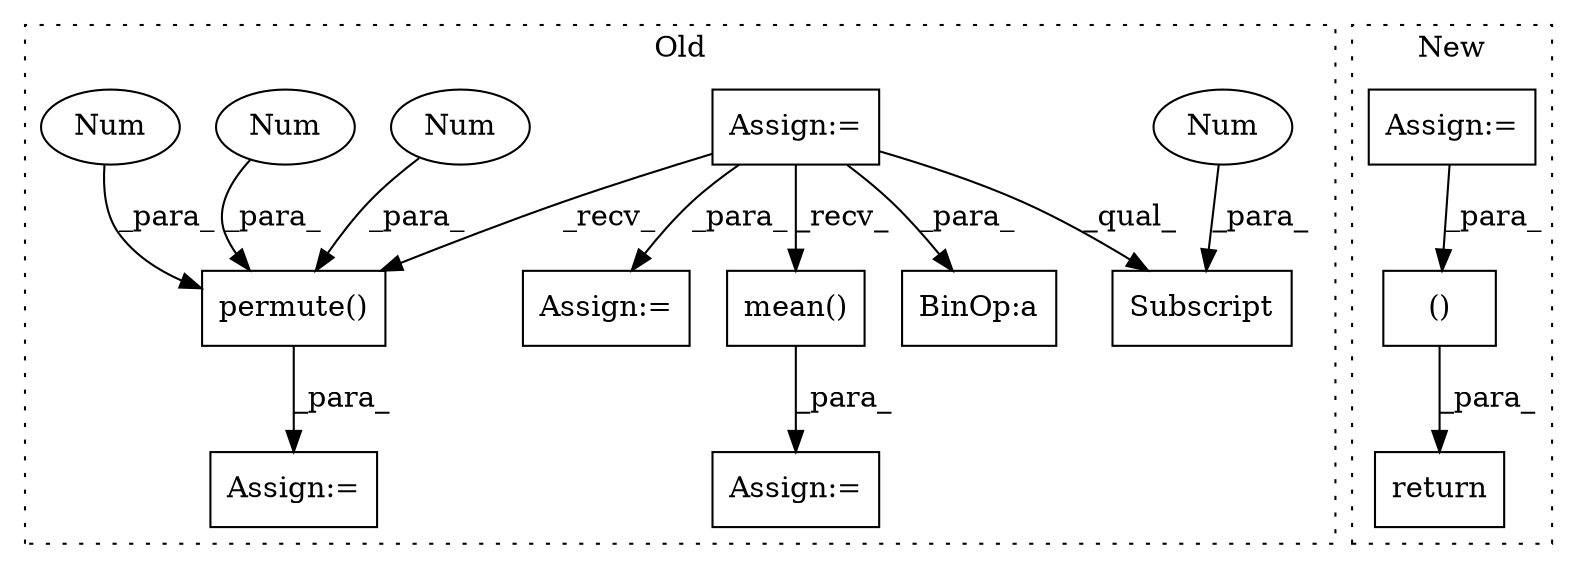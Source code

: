digraph G {
subgraph cluster0 {
1 [label="mean()" a="75" s="22585,22606" l="20,1" shape="box"];
3 [label="Assign:=" a="68" s="22582" l="3" shape="box"];
4 [label="Assign:=" a="68" s="22466" l="3" shape="box"];
6 [label="permute()" a="75" s="22979,23031" l="45,1" shape="box"];
7 [label="Num" a="76" s="23024" l="1" shape="ellipse"];
8 [label="Num" a="76" s="23030" l="1" shape="ellipse"];
9 [label="Num" a="76" s="23027" l="1" shape="ellipse"];
10 [label="BinOp:a" a="82" s="23098" l="3" shape="box"];
11 [label="Subscript" a="63" s="22819,0" l="14,0" shape="box"];
12 [label="Num" a="76" s="22831" l="1" shape="ellipse"];
13 [label="Assign:=" a="68" s="23059" l="4" shape="box"];
14 [label="Assign:=" a="68" s="22882" l="4" shape="box"];
label = "Old";
style="dotted";
}
subgraph cluster1 {
2 [label="()" a="54" s="23767" l="19" shape="box"];
5 [label="return" a="93" s="23750" l="7" shape="box"];
15 [label="Assign:=" a="68" s="22011" l="3" shape="box"];
label = "New";
style="dotted";
}
1 -> 3 [label="_para_"];
2 -> 5 [label="_para_"];
4 -> 1 [label="_recv_"];
4 -> 11 [label="_qual_"];
4 -> 14 [label="_para_"];
4 -> 6 [label="_recv_"];
4 -> 10 [label="_para_"];
6 -> 13 [label="_para_"];
7 -> 6 [label="_para_"];
8 -> 6 [label="_para_"];
9 -> 6 [label="_para_"];
12 -> 11 [label="_para_"];
15 -> 2 [label="_para_"];
}